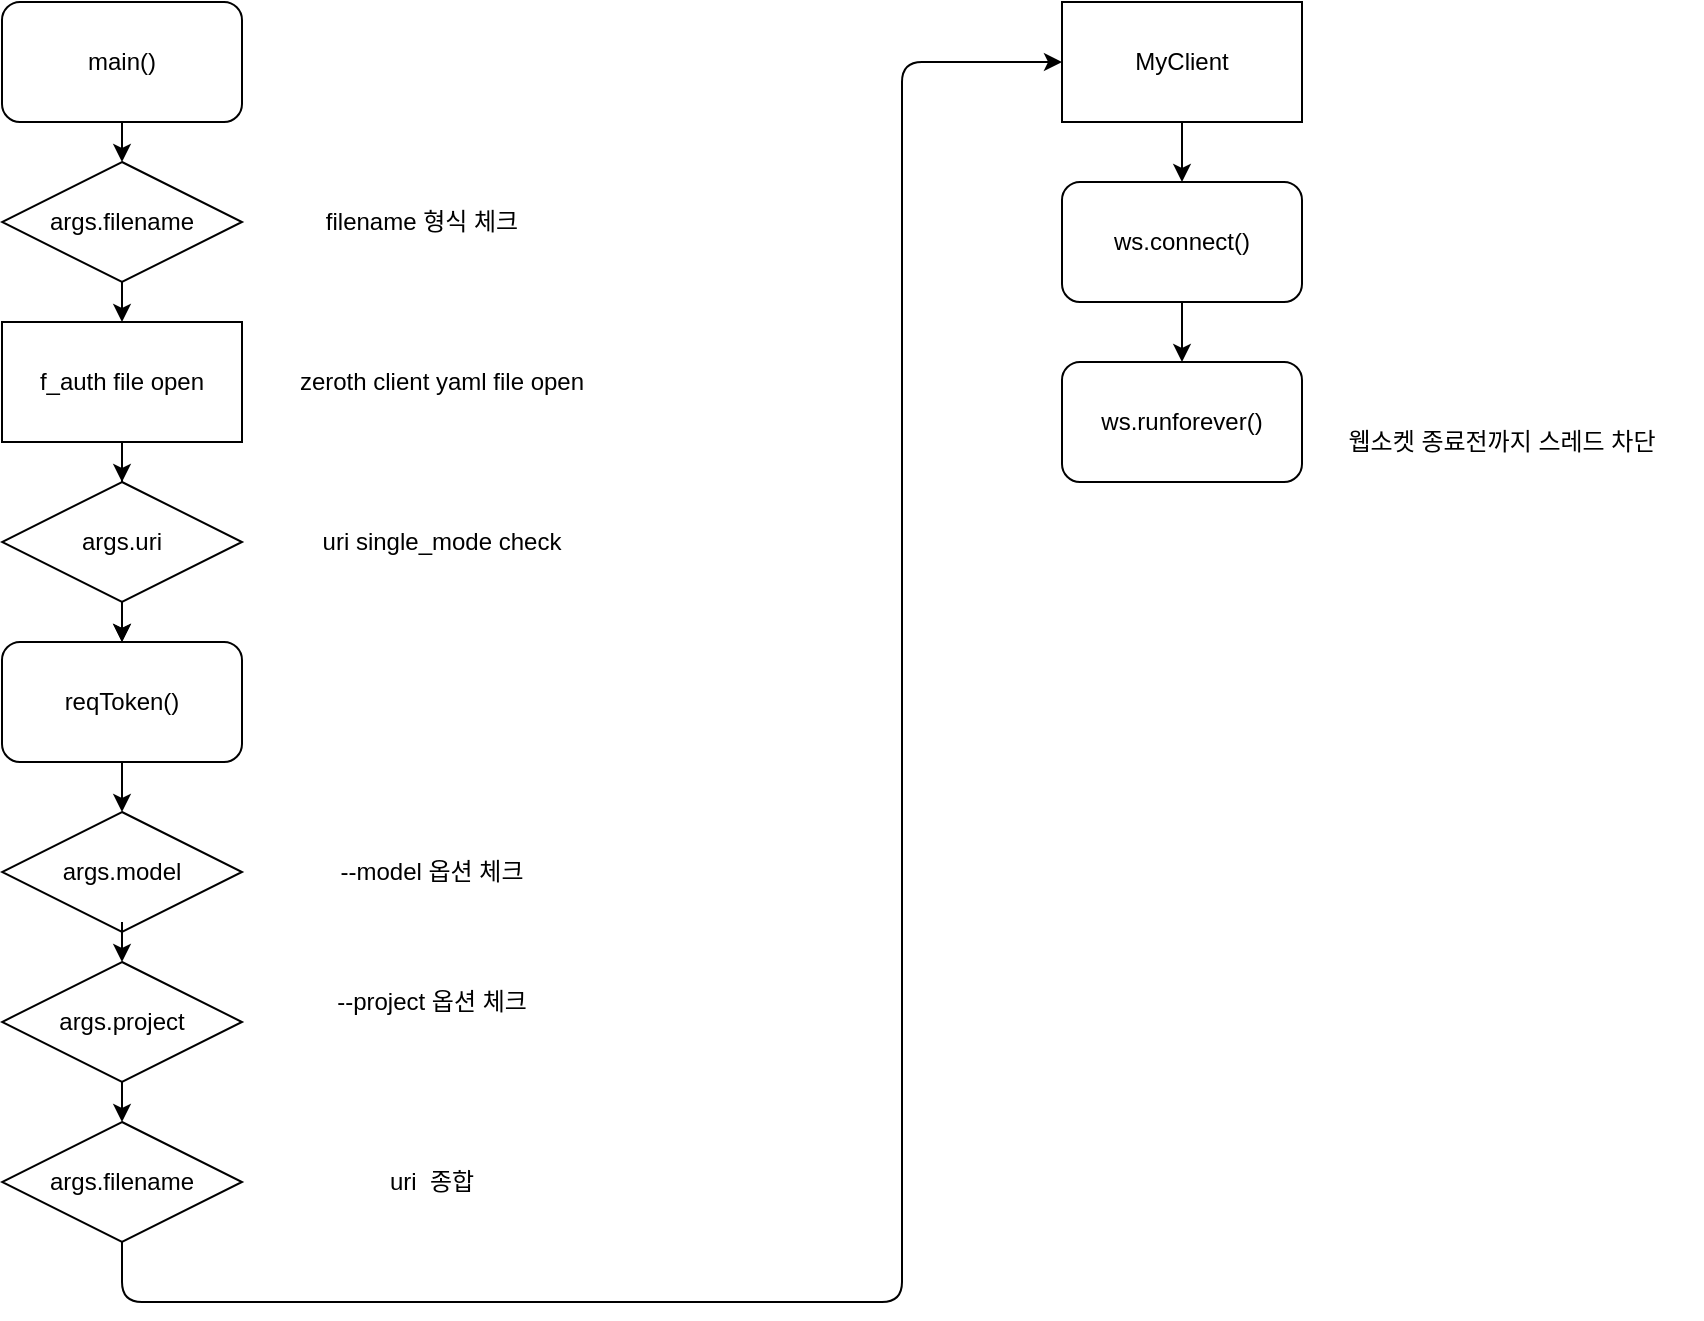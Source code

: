 <mxfile version="14.9.4" type="github">
  <diagram id="sEROPakHyFahvjbdkEml" name="Page-1">
    <mxGraphModel dx="1422" dy="760" grid="1" gridSize="10" guides="1" tooltips="1" connect="1" arrows="1" fold="1" page="1" pageScale="1" pageWidth="1100" pageHeight="850" math="0" shadow="0">
      <root>
        <mxCell id="0" />
        <mxCell id="1" parent="0" />
        <mxCell id="_VtNN-oETXXHtoScmHqq-2" value="" style="edgeStyle=orthogonalEdgeStyle;rounded=0;orthogonalLoop=1;jettySize=auto;html=1;" edge="1" parent="1" source="N1FK3utdlKtRkK0WbqIv-13" target="N1FK3utdlKtRkK0WbqIv-26">
          <mxGeometry relative="1" as="geometry" />
        </mxCell>
        <mxCell id="N1FK3utdlKtRkK0WbqIv-13" value="f_auth file open" style="rounded=0;whiteSpace=wrap;html=1;" parent="1" vertex="1">
          <mxGeometry x="80" y="180" width="120" height="60" as="geometry" />
        </mxCell>
        <mxCell id="N1FK3utdlKtRkK0WbqIv-14" value="args.filename" style="rhombus;whiteSpace=wrap;html=1;" parent="1" vertex="1">
          <mxGeometry x="80" y="100" width="120" height="60" as="geometry" />
        </mxCell>
        <mxCell id="N1FK3utdlKtRkK0WbqIv-21" value="" style="endArrow=classic;html=1;exitX=0.5;exitY=1;exitDx=0;exitDy=0;entryX=0.5;entryY=0;entryDx=0;entryDy=0;" parent="1" source="N1FK3utdlKtRkK0WbqIv-14" target="N1FK3utdlKtRkK0WbqIv-13" edge="1">
          <mxGeometry width="50" height="50" relative="1" as="geometry">
            <mxPoint x="480" y="250" as="sourcePoint" />
            <mxPoint x="140" y="190" as="targetPoint" />
          </mxGeometry>
        </mxCell>
        <mxCell id="N1FK3utdlKtRkK0WbqIv-22" value="main()" style="rounded=1;whiteSpace=wrap;html=1;" parent="1" vertex="1">
          <mxGeometry x="80" y="20" width="120" height="60" as="geometry" />
        </mxCell>
        <mxCell id="N1FK3utdlKtRkK0WbqIv-24" value="args.uri" style="rhombus;whiteSpace=wrap;html=1;" parent="1" vertex="1">
          <mxGeometry x="80" y="260" width="120" height="60" as="geometry" />
        </mxCell>
        <mxCell id="N1FK3utdlKtRkK0WbqIv-26" value="reqToken()" style="rounded=1;whiteSpace=wrap;html=1;" parent="1" vertex="1">
          <mxGeometry x="80" y="340" width="120" height="60" as="geometry" />
        </mxCell>
        <mxCell id="N1FK3utdlKtRkK0WbqIv-27" value="args.model" style="rhombus;whiteSpace=wrap;html=1;" parent="1" vertex="1">
          <mxGeometry x="80" y="425" width="120" height="60" as="geometry" />
        </mxCell>
        <mxCell id="N1FK3utdlKtRkK0WbqIv-28" value="args.project" style="rhombus;whiteSpace=wrap;html=1;" parent="1" vertex="1">
          <mxGeometry x="80" y="500" width="120" height="60" as="geometry" />
        </mxCell>
        <mxCell id="N1FK3utdlKtRkK0WbqIv-29" value="args.filename" style="rhombus;whiteSpace=wrap;html=1;" parent="1" vertex="1">
          <mxGeometry x="80" y="580" width="120" height="60" as="geometry" />
        </mxCell>
        <mxCell id="N1FK3utdlKtRkK0WbqIv-33" value="" style="endArrow=classic;html=1;entryX=0.5;entryY=0;entryDx=0;entryDy=0;" parent="1" target="N1FK3utdlKtRkK0WbqIv-24" edge="1">
          <mxGeometry width="50" height="50" relative="1" as="geometry">
            <mxPoint x="140" y="240" as="sourcePoint" />
            <mxPoint x="150" y="190" as="targetPoint" />
          </mxGeometry>
        </mxCell>
        <mxCell id="N1FK3utdlKtRkK0WbqIv-34" value="" style="endArrow=classic;html=1;entryX=0.5;entryY=0;entryDx=0;entryDy=0;" parent="1" target="N1FK3utdlKtRkK0WbqIv-26" edge="1">
          <mxGeometry width="50" height="50" relative="1" as="geometry">
            <mxPoint x="140" y="320" as="sourcePoint" />
            <mxPoint x="160" y="200" as="targetPoint" />
          </mxGeometry>
        </mxCell>
        <mxCell id="N1FK3utdlKtRkK0WbqIv-35" value="" style="endArrow=classic;html=1;exitX=0.5;exitY=1;exitDx=0;exitDy=0;entryX=0.5;entryY=0;entryDx=0;entryDy=0;" parent="1" source="N1FK3utdlKtRkK0WbqIv-26" target="N1FK3utdlKtRkK0WbqIv-27" edge="1">
          <mxGeometry width="50" height="50" relative="1" as="geometry">
            <mxPoint x="170" y="190" as="sourcePoint" />
            <mxPoint x="170" y="210" as="targetPoint" />
          </mxGeometry>
        </mxCell>
        <mxCell id="N1FK3utdlKtRkK0WbqIv-36" value="" style="endArrow=classic;html=1;entryX=0.5;entryY=0;entryDx=0;entryDy=0;" parent="1" target="N1FK3utdlKtRkK0WbqIv-28" edge="1">
          <mxGeometry width="50" height="50" relative="1" as="geometry">
            <mxPoint x="140" y="480" as="sourcePoint" />
            <mxPoint x="180" y="220" as="targetPoint" />
          </mxGeometry>
        </mxCell>
        <mxCell id="N1FK3utdlKtRkK0WbqIv-37" value="" style="endArrow=classic;html=1;exitX=0.5;exitY=1;exitDx=0;exitDy=0;entryX=0.5;entryY=0;entryDx=0;entryDy=0;" parent="1" source="N1FK3utdlKtRkK0WbqIv-28" target="N1FK3utdlKtRkK0WbqIv-29" edge="1">
          <mxGeometry width="50" height="50" relative="1" as="geometry">
            <mxPoint x="190" y="210" as="sourcePoint" />
            <mxPoint x="150" y="590" as="targetPoint" />
          </mxGeometry>
        </mxCell>
        <mxCell id="N1FK3utdlKtRkK0WbqIv-39" value="MyClient" style="rounded=0;whiteSpace=wrap;html=1;" parent="1" vertex="1">
          <mxGeometry x="610" y="20" width="120" height="60" as="geometry" />
        </mxCell>
        <mxCell id="N1FK3utdlKtRkK0WbqIv-40" value="" style="endArrow=classic;html=1;entryX=0;entryY=0.5;entryDx=0;entryDy=0;exitX=0.5;exitY=1;exitDx=0;exitDy=0;" parent="1" source="N1FK3utdlKtRkK0WbqIv-29" target="N1FK3utdlKtRkK0WbqIv-39" edge="1">
          <mxGeometry width="50" height="50" relative="1" as="geometry">
            <mxPoint x="140" y="690" as="sourcePoint" />
            <mxPoint x="370" y="50" as="targetPoint" />
            <Array as="points">
              <mxPoint x="140" y="670" />
              <mxPoint x="530" y="670" />
              <mxPoint x="530" y="50" />
            </Array>
          </mxGeometry>
        </mxCell>
        <mxCell id="N1FK3utdlKtRkK0WbqIv-42" value="filename 형식 체크" style="text;html=1;strokeColor=none;fillColor=none;align=center;verticalAlign=middle;whiteSpace=wrap;rounded=0;" parent="1" vertex="1">
          <mxGeometry x="220" y="120" width="140" height="20" as="geometry" />
        </mxCell>
        <mxCell id="N1FK3utdlKtRkK0WbqIv-43" value="zeroth client yaml file open" style="text;html=1;strokeColor=none;fillColor=none;align=center;verticalAlign=middle;whiteSpace=wrap;rounded=0;" parent="1" vertex="1">
          <mxGeometry x="220" y="200" width="160" height="20" as="geometry" />
        </mxCell>
        <mxCell id="N1FK3utdlKtRkK0WbqIv-44" value="uri single_mode check" style="text;html=1;strokeColor=none;fillColor=none;align=center;verticalAlign=middle;whiteSpace=wrap;rounded=0;" parent="1" vertex="1">
          <mxGeometry x="220" y="280" width="160" height="20" as="geometry" />
        </mxCell>
        <mxCell id="N1FK3utdlKtRkK0WbqIv-45" value="--model 옵션 체크" style="text;html=1;strokeColor=none;fillColor=none;align=center;verticalAlign=middle;whiteSpace=wrap;rounded=0;" parent="1" vertex="1">
          <mxGeometry x="230" y="445" width="130" height="20" as="geometry" />
        </mxCell>
        <mxCell id="N1FK3utdlKtRkK0WbqIv-46" value="" style="endArrow=classic;html=1;exitX=0.5;exitY=1;exitDx=0;exitDy=0;" parent="1" source="N1FK3utdlKtRkK0WbqIv-22" target="N1FK3utdlKtRkK0WbqIv-14" edge="1">
          <mxGeometry width="50" height="50" relative="1" as="geometry">
            <mxPoint x="440" y="220" as="sourcePoint" />
            <mxPoint x="260" y="100" as="targetPoint" />
          </mxGeometry>
        </mxCell>
        <mxCell id="N1FK3utdlKtRkK0WbqIv-47" value="--project 옵션 체크" style="text;html=1;strokeColor=none;fillColor=none;align=center;verticalAlign=middle;whiteSpace=wrap;rounded=0;" parent="1" vertex="1">
          <mxGeometry x="235" y="510" width="120" height="20" as="geometry" />
        </mxCell>
        <mxCell id="N1FK3utdlKtRkK0WbqIv-48" value="uri&amp;nbsp; 종합" style="text;html=1;strokeColor=none;fillColor=none;align=center;verticalAlign=middle;whiteSpace=wrap;rounded=0;" parent="1" vertex="1">
          <mxGeometry x="235" y="600" width="120" height="20" as="geometry" />
        </mxCell>
        <mxCell id="_VtNN-oETXXHtoScmHqq-1" value="ws.connect()" style="rounded=1;whiteSpace=wrap;html=1;" vertex="1" parent="1">
          <mxGeometry x="610" y="110" width="120" height="60" as="geometry" />
        </mxCell>
        <mxCell id="_VtNN-oETXXHtoScmHqq-3" value="" style="endArrow=classic;html=1;entryX=0.5;entryY=0;entryDx=0;entryDy=0;exitX=0.5;exitY=1;exitDx=0;exitDy=0;" edge="1" parent="1" source="N1FK3utdlKtRkK0WbqIv-39" target="_VtNN-oETXXHtoScmHqq-1">
          <mxGeometry width="50" height="50" relative="1" as="geometry">
            <mxPoint x="150" y="330" as="sourcePoint" />
            <mxPoint x="150" y="350" as="targetPoint" />
          </mxGeometry>
        </mxCell>
        <mxCell id="_VtNN-oETXXHtoScmHqq-4" value="ws.runforever()" style="rounded=1;whiteSpace=wrap;html=1;" vertex="1" parent="1">
          <mxGeometry x="610" y="200" width="120" height="60" as="geometry" />
        </mxCell>
        <mxCell id="_VtNN-oETXXHtoScmHqq-5" value="" style="endArrow=classic;html=1;exitX=0.5;exitY=1;exitDx=0;exitDy=0;entryX=0.5;entryY=0;entryDx=0;entryDy=0;" edge="1" parent="1" target="_VtNN-oETXXHtoScmHqq-4" source="_VtNN-oETXXHtoScmHqq-1">
          <mxGeometry width="50" height="50" relative="1" as="geometry">
            <mxPoint x="670" y="210" as="sourcePoint" />
            <mxPoint x="670" y="240" as="targetPoint" />
          </mxGeometry>
        </mxCell>
        <mxCell id="_VtNN-oETXXHtoScmHqq-6" value="웹소켓 종료전까지 스레드 차단" style="text;html=1;strokeColor=none;fillColor=none;align=center;verticalAlign=middle;whiteSpace=wrap;rounded=0;" vertex="1" parent="1">
          <mxGeometry x="730" y="230" width="200" height="20" as="geometry" />
        </mxCell>
      </root>
    </mxGraphModel>
  </diagram>
</mxfile>
